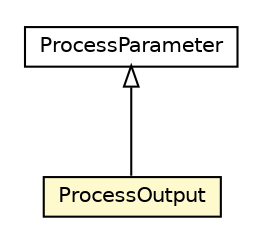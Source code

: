 #!/usr/local/bin/dot
#
# Class diagram 
# Generated by UMLGraph version R5_6-24-gf6e263 (http://www.umlgraph.org/)
#

digraph G {
	edge [fontname="Helvetica",fontsize=10,labelfontname="Helvetica",labelfontsize=10];
	node [fontname="Helvetica",fontsize=10,shape=plaintext];
	nodesep=0.25;
	ranksep=0.5;
	// org.universAAL.middleware.service.owls.process.ProcessParameter
	c300001 [label=<<table title="org.universAAL.middleware.service.owls.process.ProcessParameter" border="0" cellborder="1" cellspacing="0" cellpadding="2" port="p" href="./ProcessParameter.html">
		<tr><td><table border="0" cellspacing="0" cellpadding="1">
<tr><td align="center" balign="center"> ProcessParameter </td></tr>
		</table></td></tr>
		</table>>, URL="./ProcessParameter.html", fontname="Helvetica", fontcolor="black", fontsize=10.0];
	// org.universAAL.middleware.service.owls.process.ProcessOutput
	c300005 [label=<<table title="org.universAAL.middleware.service.owls.process.ProcessOutput" border="0" cellborder="1" cellspacing="0" cellpadding="2" port="p" bgcolor="lemonChiffon" href="./ProcessOutput.html">
		<tr><td><table border="0" cellspacing="0" cellpadding="1">
<tr><td align="center" balign="center"> ProcessOutput </td></tr>
		</table></td></tr>
		</table>>, URL="./ProcessOutput.html", fontname="Helvetica", fontcolor="black", fontsize=10.0];
	//org.universAAL.middleware.service.owls.process.ProcessOutput extends org.universAAL.middleware.service.owls.process.ProcessParameter
	c300001:p -> c300005:p [dir=back,arrowtail=empty];
}

